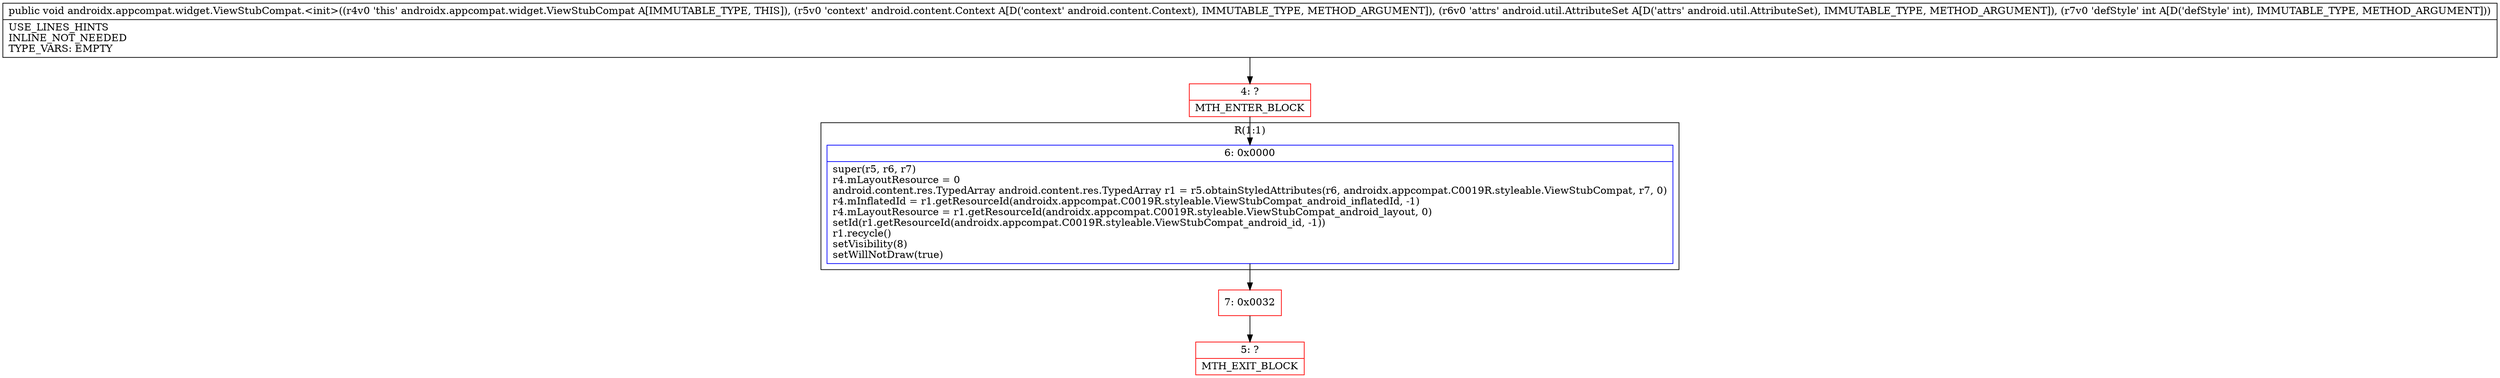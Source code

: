 digraph "CFG forandroidx.appcompat.widget.ViewStubCompat.\<init\>(Landroid\/content\/Context;Landroid\/util\/AttributeSet;I)V" {
subgraph cluster_Region_971398688 {
label = "R(1:1)";
node [shape=record,color=blue];
Node_6 [shape=record,label="{6\:\ 0x0000|super(r5, r6, r7)\lr4.mLayoutResource = 0\landroid.content.res.TypedArray android.content.res.TypedArray r1 = r5.obtainStyledAttributes(r6, androidx.appcompat.C0019R.styleable.ViewStubCompat, r7, 0)\lr4.mInflatedId = r1.getResourceId(androidx.appcompat.C0019R.styleable.ViewStubCompat_android_inflatedId, \-1)\lr4.mLayoutResource = r1.getResourceId(androidx.appcompat.C0019R.styleable.ViewStubCompat_android_layout, 0)\lsetId(r1.getResourceId(androidx.appcompat.C0019R.styleable.ViewStubCompat_android_id, \-1))\lr1.recycle()\lsetVisibility(8)\lsetWillNotDraw(true)\l}"];
}
Node_4 [shape=record,color=red,label="{4\:\ ?|MTH_ENTER_BLOCK\l}"];
Node_7 [shape=record,color=red,label="{7\:\ 0x0032}"];
Node_5 [shape=record,color=red,label="{5\:\ ?|MTH_EXIT_BLOCK\l}"];
MethodNode[shape=record,label="{public void androidx.appcompat.widget.ViewStubCompat.\<init\>((r4v0 'this' androidx.appcompat.widget.ViewStubCompat A[IMMUTABLE_TYPE, THIS]), (r5v0 'context' android.content.Context A[D('context' android.content.Context), IMMUTABLE_TYPE, METHOD_ARGUMENT]), (r6v0 'attrs' android.util.AttributeSet A[D('attrs' android.util.AttributeSet), IMMUTABLE_TYPE, METHOD_ARGUMENT]), (r7v0 'defStyle' int A[D('defStyle' int), IMMUTABLE_TYPE, METHOD_ARGUMENT]))  | USE_LINES_HINTS\lINLINE_NOT_NEEDED\lTYPE_VARS: EMPTY\l}"];
MethodNode -> Node_4;Node_6 -> Node_7;
Node_4 -> Node_6;
Node_7 -> Node_5;
}

